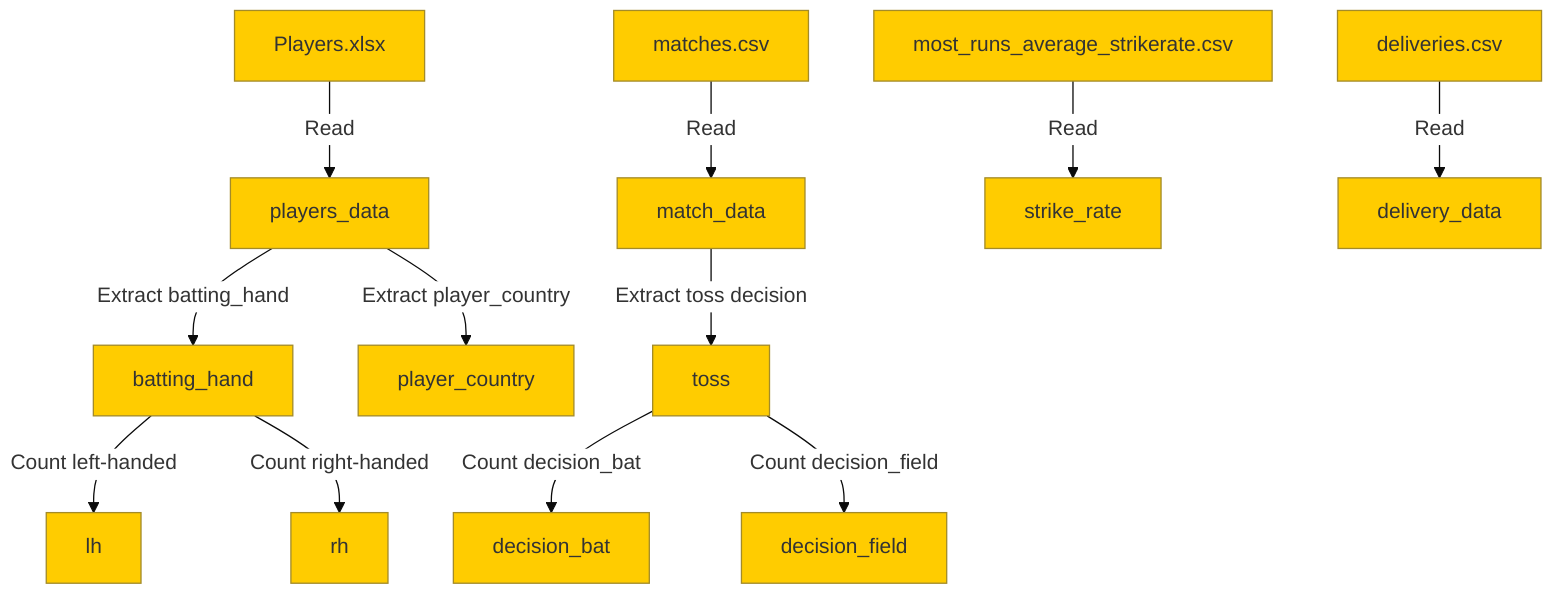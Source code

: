 %%{init: {'theme': 'base', 'themeVariables': {'primaryColor': '#ffcc00', 'edgeLabelBackground':'#ffffff', 'tertiaryColor': '#fff'}}}%%
flowchart TD
    %% Player data file to dataframe
    A["Players.xlsx"] -->|Read| B["players_data"]
    %% Players dataframe to attributes
    B -->|Extract batting_hand| C["batting_hand"]
    B -->|Extract player_country| D["player_country"]
    %% Batting hand counts
    C -->|Count left-handed| E["lh"]
    C -->|Count right-handed| F["rh"]
    %% Match data file to dataframe
    G["matches.csv"] -->|Read| H["match_data"]
    %% Matches dataframe to attributes
    H -->|Extract toss decision| I["toss"]
    %% Decision counts
    I -->|Count decision_bat| J["decision_bat"]
    I -->|Count decision_field| K["decision_field"]
    %% Runs and strikerate file to dataframe
    L["most_runs_average_strikerate.csv"] -->|Read| M["strike_rate"]
    %% Delivery data file to dataframe
    N["deliveries.csv"] -->|Read| O["delivery_data"]